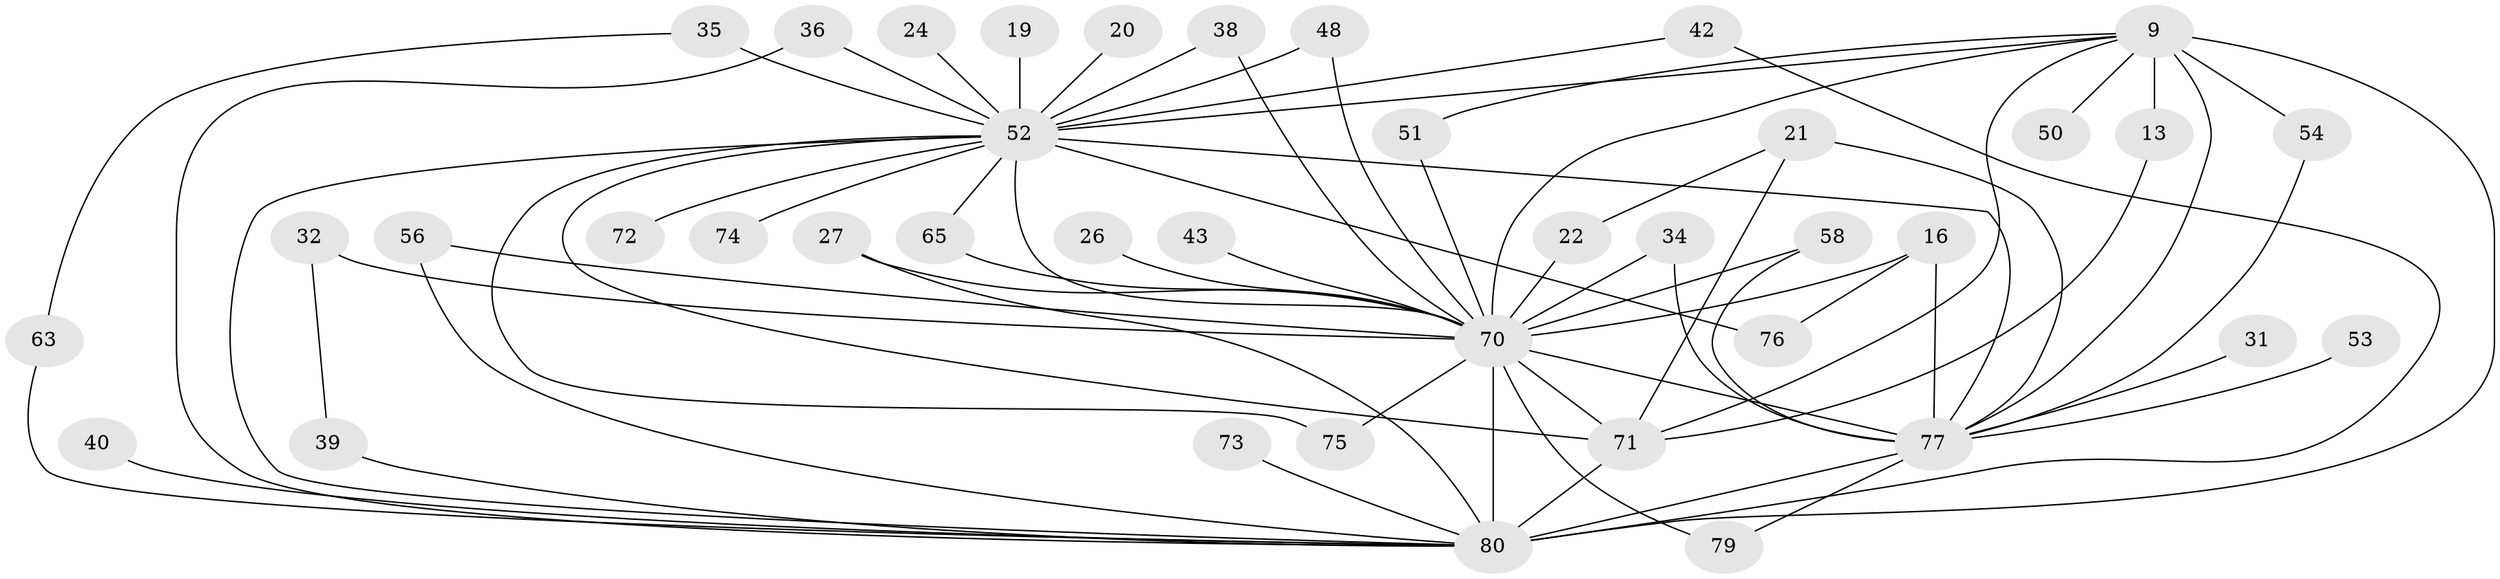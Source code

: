 // original degree distribution, {17: 0.025, 19: 0.0125, 18: 0.025, 14: 0.0125, 26: 0.0125, 23: 0.0125, 16: 0.0125, 28: 0.0125, 4: 0.075, 3: 0.2375, 2: 0.55, 5: 0.0125}
// Generated by graph-tools (version 1.1) at 2025/45/03/09/25 04:45:06]
// undirected, 40 vertices, 68 edges
graph export_dot {
graph [start="1"]
  node [color=gray90,style=filled];
  9 [super="+4"];
  13;
  16 [super="+12"];
  19;
  20;
  21;
  22;
  24;
  26;
  27;
  31;
  32;
  34;
  35;
  36;
  38;
  39;
  40;
  42;
  43;
  48;
  50;
  51;
  52 [super="+49"];
  53;
  54;
  56;
  58;
  63;
  65 [super="+30"];
  70 [super="+67+7"];
  71 [super="+47+61+44"];
  72;
  73;
  74;
  75;
  76;
  77 [super="+57+29+64"];
  79;
  80 [super="+68+78"];
  9 -- 13 [weight=2];
  9 -- 50 [weight=2];
  9 -- 51;
  9 -- 54 [weight=2];
  9 -- 77 [weight=4];
  9 -- 80 [weight=7];
  9 -- 70 [weight=5];
  9 -- 71;
  9 -- 52 [weight=4];
  13 -- 71;
  16 -- 76;
  16 -- 77;
  16 -- 70 [weight=2];
  19 -- 52;
  20 -- 52 [weight=2];
  21 -- 22;
  21 -- 77 [weight=2];
  21 -- 71;
  22 -- 70;
  24 -- 52 [weight=2];
  26 -- 70 [weight=2];
  27 -- 80;
  27 -- 70;
  31 -- 77;
  32 -- 39;
  32 -- 70 [weight=2];
  34 -- 77;
  34 -- 70;
  35 -- 63;
  35 -- 52 [weight=2];
  36 -- 80;
  36 -- 52;
  38 -- 70;
  38 -- 52;
  39 -- 80;
  40 -- 80 [weight=2];
  42 -- 80;
  42 -- 52;
  43 -- 70;
  48 -- 70;
  48 -- 52;
  51 -- 70;
  52 -- 77 [weight=11];
  52 -- 65 [weight=2];
  52 -- 70 [weight=4];
  52 -- 71;
  52 -- 72 [weight=2];
  52 -- 74 [weight=2];
  52 -- 75;
  52 -- 76;
  52 -- 80 [weight=4];
  53 -- 77 [weight=2];
  54 -- 77;
  56 -- 80;
  56 -- 70;
  58 -- 77;
  58 -- 70;
  63 -- 80;
  65 -- 70;
  70 -- 80 [weight=7];
  70 -- 77 [weight=10];
  70 -- 75;
  70 -- 79;
  70 -- 71 [weight=4];
  71 -- 80;
  73 -- 80 [weight=2];
  77 -- 79;
  77 -- 80 [weight=7];
}
